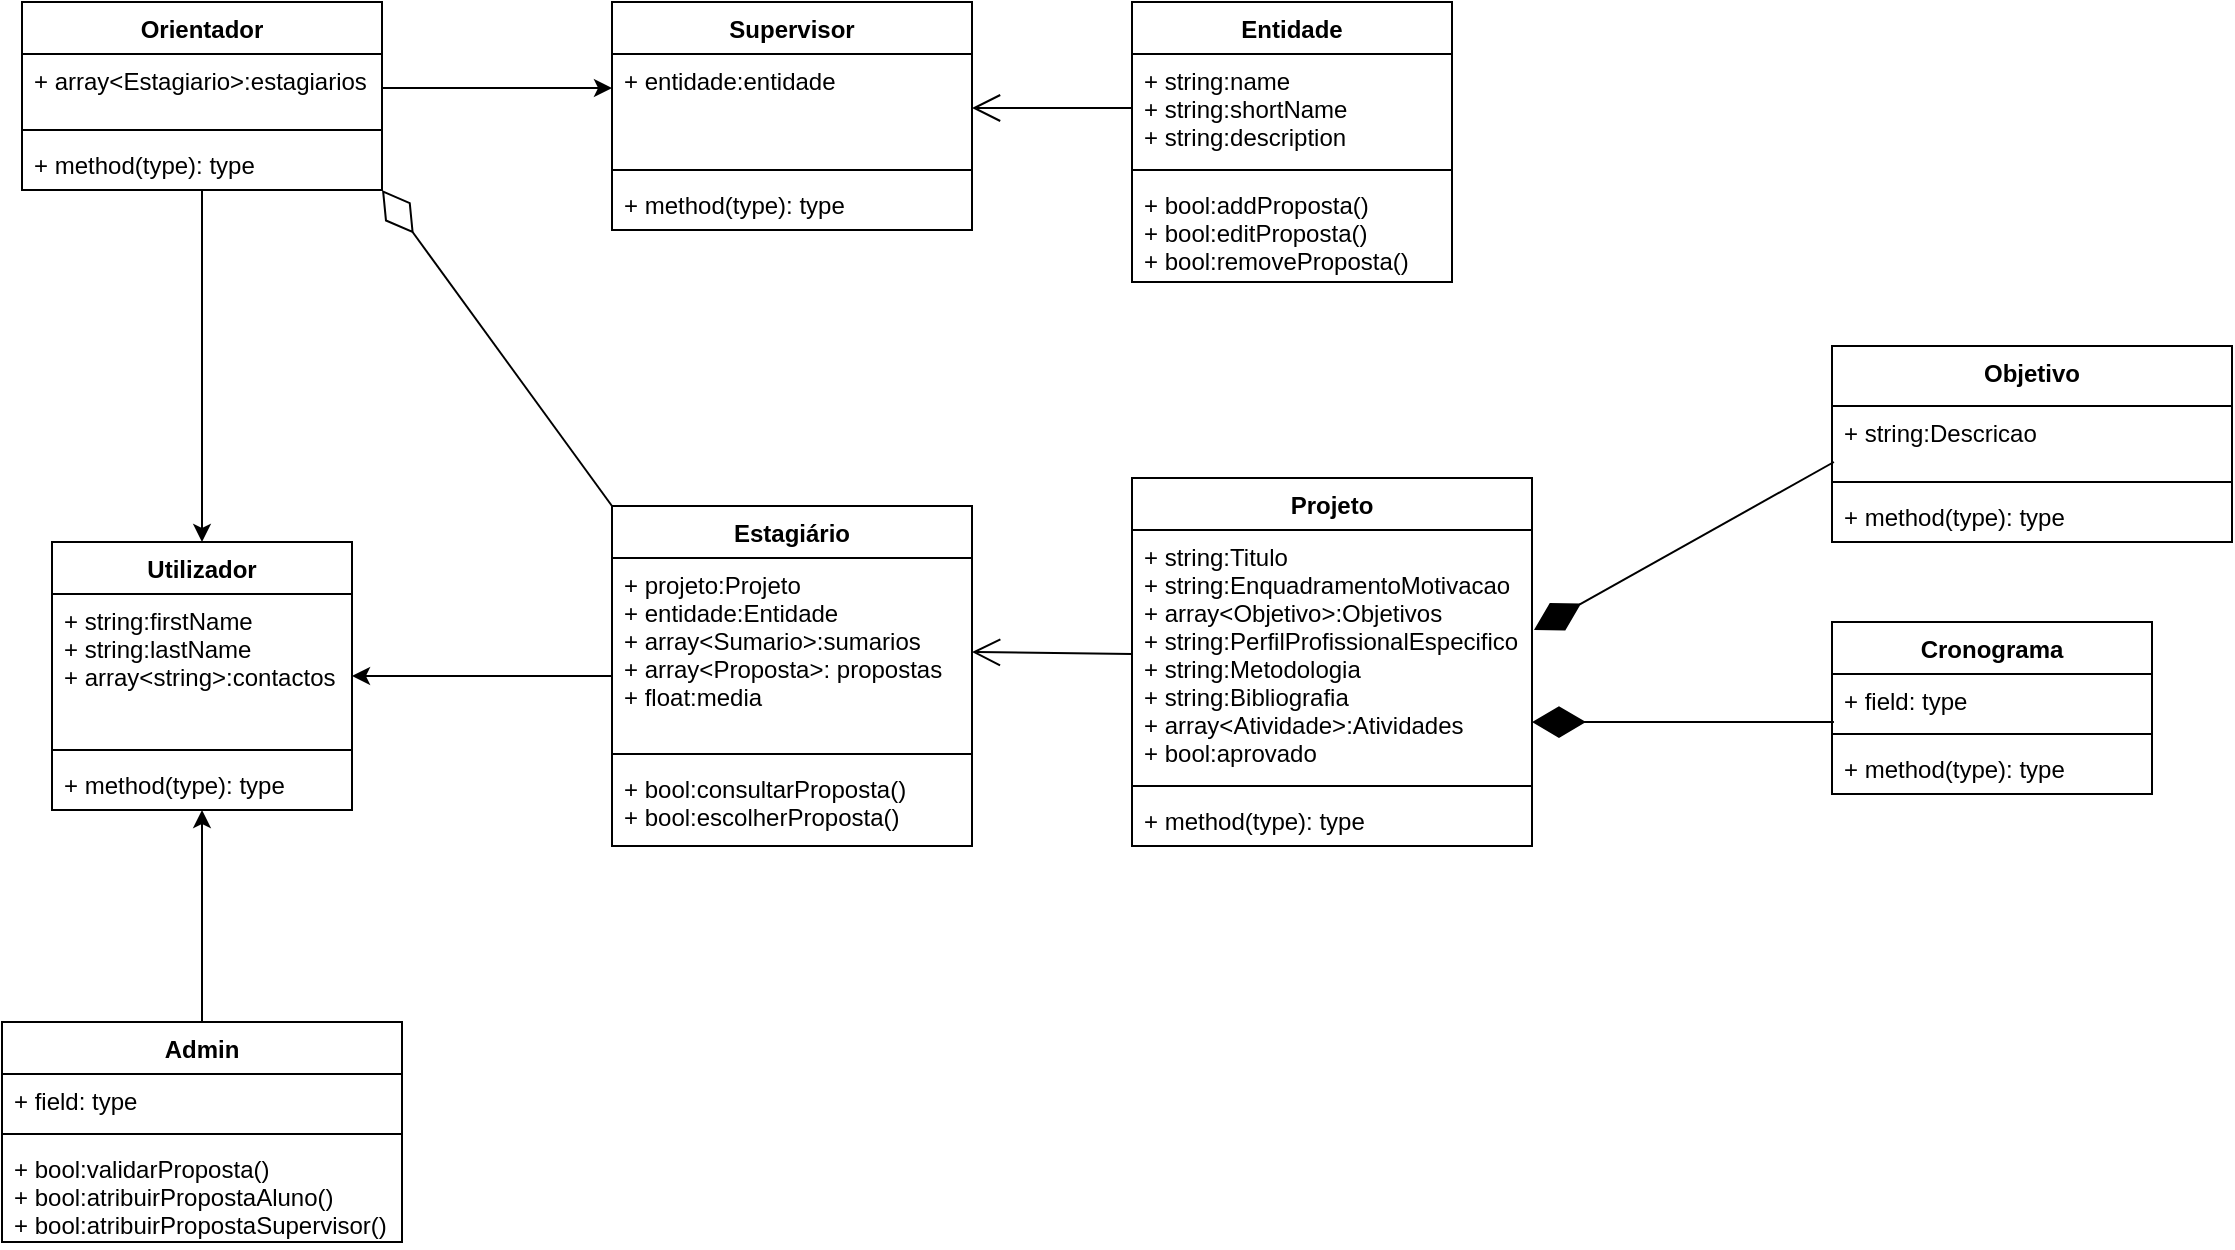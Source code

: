 <mxfile version="14.2.7" type="device"><diagram id="UTzRrUBdHlpDAepOmbyG" name="Page-1"><mxGraphModel dx="1422" dy="763" grid="1" gridSize="10" guides="1" tooltips="1" connect="1" arrows="1" fold="1" page="1" pageScale="1" pageWidth="827" pageHeight="1169" math="0" shadow="0"><root><mxCell id="0"/><mxCell id="1" parent="0"/><mxCell id="HbkX1wtmfrWM2JTnb59R-1" value="Utilizador" style="swimlane;fontStyle=1;align=center;verticalAlign=top;childLayout=stackLayout;horizontal=1;startSize=26;horizontalStack=0;resizeParent=1;resizeParentMax=0;resizeLast=0;collapsible=1;marginBottom=0;" parent="1" vertex="1"><mxGeometry x="70" y="390" width="150" height="134" as="geometry"/></mxCell><mxCell id="HbkX1wtmfrWM2JTnb59R-2" value="+ string:firstName&#xA;+ string:lastName&#xA;+ array&lt;string&gt;:contactos&#xA;&#xA;" style="text;strokeColor=none;fillColor=none;align=left;verticalAlign=top;spacingLeft=4;spacingRight=4;overflow=hidden;rotatable=0;points=[[0,0.5],[1,0.5]];portConstraint=eastwest;" parent="HbkX1wtmfrWM2JTnb59R-1" vertex="1"><mxGeometry y="26" width="150" height="74" as="geometry"/></mxCell><mxCell id="HbkX1wtmfrWM2JTnb59R-3" value="" style="line;strokeWidth=1;fillColor=none;align=left;verticalAlign=middle;spacingTop=-1;spacingLeft=3;spacingRight=3;rotatable=0;labelPosition=right;points=[];portConstraint=eastwest;" parent="HbkX1wtmfrWM2JTnb59R-1" vertex="1"><mxGeometry y="100" width="150" height="8" as="geometry"/></mxCell><mxCell id="HbkX1wtmfrWM2JTnb59R-4" value="+ method(type): type" style="text;strokeColor=none;fillColor=none;align=left;verticalAlign=top;spacingLeft=4;spacingRight=4;overflow=hidden;rotatable=0;points=[[0,0.5],[1,0.5]];portConstraint=eastwest;" parent="HbkX1wtmfrWM2JTnb59R-1" vertex="1"><mxGeometry y="108" width="150" height="26" as="geometry"/></mxCell><mxCell id="484Vqte_0aY-zLC1-yI5-13" style="edgeStyle=orthogonalEdgeStyle;rounded=0;orthogonalLoop=1;jettySize=auto;html=1;exitX=0.5;exitY=1;exitDx=0;exitDy=0;entryX=0.5;entryY=0;entryDx=0;entryDy=0;" parent="1" source="HbkX1wtmfrWM2JTnb59R-18" target="HbkX1wtmfrWM2JTnb59R-1" edge="1"><mxGeometry relative="1" as="geometry"/></mxCell><mxCell id="HbkX1wtmfrWM2JTnb59R-18" value="Orientador" style="swimlane;fontStyle=1;align=center;verticalAlign=top;childLayout=stackLayout;horizontal=1;startSize=26;horizontalStack=0;resizeParent=1;resizeParentMax=0;resizeLast=0;collapsible=1;marginBottom=0;" parent="1" vertex="1"><mxGeometry x="55" y="120" width="180" height="94" as="geometry"/></mxCell><mxCell id="HbkX1wtmfrWM2JTnb59R-19" value="+ array&lt;Estagiario&gt;:estagiarios" style="text;strokeColor=none;fillColor=none;align=left;verticalAlign=top;spacingLeft=4;spacingRight=4;overflow=hidden;rotatable=0;points=[[0,0.5],[1,0.5]];portConstraint=eastwest;" parent="HbkX1wtmfrWM2JTnb59R-18" vertex="1"><mxGeometry y="26" width="180" height="34" as="geometry"/></mxCell><mxCell id="HbkX1wtmfrWM2JTnb59R-20" value="" style="line;strokeWidth=1;fillColor=none;align=left;verticalAlign=middle;spacingTop=-1;spacingLeft=3;spacingRight=3;rotatable=0;labelPosition=right;points=[];portConstraint=eastwest;" parent="HbkX1wtmfrWM2JTnb59R-18" vertex="1"><mxGeometry y="60" width="180" height="8" as="geometry"/></mxCell><mxCell id="HbkX1wtmfrWM2JTnb59R-21" value="+ method(type): type" style="text;strokeColor=none;fillColor=none;align=left;verticalAlign=top;spacingLeft=4;spacingRight=4;overflow=hidden;rotatable=0;points=[[0,0.5],[1,0.5]];portConstraint=eastwest;" parent="HbkX1wtmfrWM2JTnb59R-18" vertex="1"><mxGeometry y="68" width="180" height="26" as="geometry"/></mxCell><mxCell id="484Vqte_0aY-zLC1-yI5-17" style="edgeStyle=orthogonalEdgeStyle;rounded=0;orthogonalLoop=1;jettySize=auto;html=1;entryX=0.5;entryY=1;entryDx=0;entryDy=0;" parent="1" source="484Vqte_0aY-zLC1-yI5-1" target="HbkX1wtmfrWM2JTnb59R-1" edge="1"><mxGeometry relative="1" as="geometry"/></mxCell><mxCell id="484Vqte_0aY-zLC1-yI5-1" value="Admin" style="swimlane;fontStyle=1;align=center;verticalAlign=top;childLayout=stackLayout;horizontal=1;startSize=26;horizontalStack=0;resizeParent=1;resizeParentMax=0;resizeLast=0;collapsible=1;marginBottom=0;" parent="1" vertex="1"><mxGeometry x="45" y="630" width="200" height="110" as="geometry"/></mxCell><mxCell id="484Vqte_0aY-zLC1-yI5-2" value="+ field: type" style="text;strokeColor=none;fillColor=none;align=left;verticalAlign=top;spacingLeft=4;spacingRight=4;overflow=hidden;rotatable=0;points=[[0,0.5],[1,0.5]];portConstraint=eastwest;" parent="484Vqte_0aY-zLC1-yI5-1" vertex="1"><mxGeometry y="26" width="200" height="26" as="geometry"/></mxCell><mxCell id="484Vqte_0aY-zLC1-yI5-3" value="" style="line;strokeWidth=1;fillColor=none;align=left;verticalAlign=middle;spacingTop=-1;spacingLeft=3;spacingRight=3;rotatable=0;labelPosition=right;points=[];portConstraint=eastwest;" parent="484Vqte_0aY-zLC1-yI5-1" vertex="1"><mxGeometry y="52" width="200" height="8" as="geometry"/></mxCell><mxCell id="484Vqte_0aY-zLC1-yI5-4" value="+ bool:validarProposta()&#xA;+ bool:atribuirPropostaAluno()&#xA;+ bool:atribuirPropostaSupervisor()" style="text;strokeColor=none;fillColor=none;align=left;verticalAlign=top;spacingLeft=4;spacingRight=4;overflow=hidden;rotatable=0;points=[[0,0.5],[1,0.5]];portConstraint=eastwest;" parent="484Vqte_0aY-zLC1-yI5-1" vertex="1"><mxGeometry y="60" width="200" height="50" as="geometry"/></mxCell><mxCell id="484Vqte_0aY-zLC1-yI5-15" style="edgeStyle=orthogonalEdgeStyle;rounded=0;orthogonalLoop=1;jettySize=auto;html=1;" parent="1" source="HbkX1wtmfrWM2JTnb59R-19" target="HbkX1wtmfrWM2JTnb59R-40" edge="1"><mxGeometry relative="1" as="geometry"><Array as="points"><mxPoint x="320" y="163"/><mxPoint x="320" y="163"/></Array></mxGeometry></mxCell><mxCell id="HbkX1wtmfrWM2JTnb59R-22" value="Entidade" style="swimlane;fontStyle=1;align=center;verticalAlign=top;childLayout=stackLayout;horizontal=1;startSize=26;horizontalStack=0;resizeParent=1;resizeParentMax=0;resizeLast=0;collapsible=1;marginBottom=0;" parent="1" vertex="1"><mxGeometry x="610" y="120" width="160" height="140" as="geometry"/></mxCell><mxCell id="HbkX1wtmfrWM2JTnb59R-23" value="+ string:name&#xA;+ string:shortName&#xA;+ string:description" style="text;strokeColor=none;fillColor=none;align=left;verticalAlign=top;spacingLeft=4;spacingRight=4;overflow=hidden;rotatable=0;points=[[0,0.5],[1,0.5]];portConstraint=eastwest;" parent="HbkX1wtmfrWM2JTnb59R-22" vertex="1"><mxGeometry y="26" width="160" height="54" as="geometry"/></mxCell><mxCell id="HbkX1wtmfrWM2JTnb59R-24" value="" style="line;strokeWidth=1;fillColor=none;align=left;verticalAlign=middle;spacingTop=-1;spacingLeft=3;spacingRight=3;rotatable=0;labelPosition=right;points=[];portConstraint=eastwest;" parent="HbkX1wtmfrWM2JTnb59R-22" vertex="1"><mxGeometry y="80" width="160" height="8" as="geometry"/></mxCell><mxCell id="HbkX1wtmfrWM2JTnb59R-25" value="+ bool:addProposta()&#xA;+ bool:editProposta()&#xA;+ bool:removeProposta()" style="text;strokeColor=none;fillColor=none;align=left;verticalAlign=top;spacingLeft=4;spacingRight=4;overflow=hidden;rotatable=0;points=[[0,0.5],[1,0.5]];portConstraint=eastwest;" parent="HbkX1wtmfrWM2JTnb59R-22" vertex="1"><mxGeometry y="88" width="160" height="52" as="geometry"/></mxCell><mxCell id="484Vqte_0aY-zLC1-yI5-16" value="" style="endArrow=open;endFill=1;endSize=12;html=1;exitX=0;exitY=0.5;exitDx=0;exitDy=0;entryX=1;entryY=0.5;entryDx=0;entryDy=0;" parent="1" source="HbkX1wtmfrWM2JTnb59R-23" target="HbkX1wtmfrWM2JTnb59R-40" edge="1"><mxGeometry width="160" relative="1" as="geometry"><mxPoint x="410" y="390" as="sourcePoint"/><mxPoint x="570" y="390" as="targetPoint"/></mxGeometry></mxCell><mxCell id="HbkX1wtmfrWM2JTnb59R-39" value="Supervisor" style="swimlane;fontStyle=1;align=center;verticalAlign=top;childLayout=stackLayout;horizontal=1;startSize=26;horizontalStack=0;resizeParent=1;resizeParentMax=0;resizeLast=0;collapsible=1;marginBottom=0;" parent="1" vertex="1"><mxGeometry x="350" y="120" width="180" height="114" as="geometry"/></mxCell><mxCell id="HbkX1wtmfrWM2JTnb59R-40" value="+ entidade:entidade&#xA;" style="text;strokeColor=none;fillColor=none;align=left;verticalAlign=top;spacingLeft=4;spacingRight=4;overflow=hidden;rotatable=0;points=[[0,0.5],[1,0.5]];portConstraint=eastwest;" parent="HbkX1wtmfrWM2JTnb59R-39" vertex="1"><mxGeometry y="26" width="180" height="54" as="geometry"/></mxCell><mxCell id="HbkX1wtmfrWM2JTnb59R-41" value="" style="line;strokeWidth=1;fillColor=none;align=left;verticalAlign=middle;spacingTop=-1;spacingLeft=3;spacingRight=3;rotatable=0;labelPosition=right;points=[];portConstraint=eastwest;" parent="HbkX1wtmfrWM2JTnb59R-39" vertex="1"><mxGeometry y="80" width="180" height="8" as="geometry"/></mxCell><mxCell id="HbkX1wtmfrWM2JTnb59R-42" value="+ method(type): type" style="text;strokeColor=none;fillColor=none;align=left;verticalAlign=top;spacingLeft=4;spacingRight=4;overflow=hidden;rotatable=0;points=[[0,0.5],[1,0.5]];portConstraint=eastwest;" parent="HbkX1wtmfrWM2JTnb59R-39" vertex="1"><mxGeometry y="88" width="180" height="26" as="geometry"/></mxCell><mxCell id="484Vqte_0aY-zLC1-yI5-18" style="edgeStyle=orthogonalEdgeStyle;rounded=0;orthogonalLoop=1;jettySize=auto;html=1;exitX=0;exitY=0.5;exitDx=0;exitDy=0;entryX=1;entryY=0.5;entryDx=0;entryDy=0;" parent="1" source="HbkX1wtmfrWM2JTnb59R-14" target="HbkX1wtmfrWM2JTnb59R-1" edge="1"><mxGeometry relative="1" as="geometry"/></mxCell><mxCell id="HbkX1wtmfrWM2JTnb59R-14" value="Estagiário" style="swimlane;fontStyle=1;align=center;verticalAlign=top;childLayout=stackLayout;horizontal=1;startSize=26;horizontalStack=0;resizeParent=1;resizeParentMax=0;resizeLast=0;collapsible=1;marginBottom=0;" parent="1" vertex="1"><mxGeometry x="350" y="372" width="180" height="170" as="geometry"/></mxCell><mxCell id="HbkX1wtmfrWM2JTnb59R-15" value="+ projeto:Projeto&#xA;+ entidade:Entidade&#xA;+ array&lt;Sumario&gt;:sumarios&#xA;+ array&lt;Proposta&gt;: propostas&#xA;+ float:media" style="text;strokeColor=none;fillColor=none;align=left;verticalAlign=top;spacingLeft=4;spacingRight=4;overflow=hidden;rotatable=0;points=[[0,0.5],[1,0.5]];portConstraint=eastwest;" parent="HbkX1wtmfrWM2JTnb59R-14" vertex="1"><mxGeometry y="26" width="180" height="94" as="geometry"/></mxCell><mxCell id="HbkX1wtmfrWM2JTnb59R-16" value="" style="line;strokeWidth=1;fillColor=none;align=left;verticalAlign=middle;spacingTop=-1;spacingLeft=3;spacingRight=3;rotatable=0;labelPosition=right;points=[];portConstraint=eastwest;" parent="HbkX1wtmfrWM2JTnb59R-14" vertex="1"><mxGeometry y="120" width="180" height="8" as="geometry"/></mxCell><mxCell id="HbkX1wtmfrWM2JTnb59R-17" value="+ bool:consultarProposta()&#xA;+ bool:escolherProposta()" style="text;strokeColor=none;fillColor=none;align=left;verticalAlign=top;spacingLeft=4;spacingRight=4;overflow=hidden;rotatable=0;points=[[0,0.5],[1,0.5]];portConstraint=eastwest;" parent="HbkX1wtmfrWM2JTnb59R-14" vertex="1"><mxGeometry y="128" width="180" height="42" as="geometry"/></mxCell><mxCell id="HbkX1wtmfrWM2JTnb59R-5" value="Projeto" style="swimlane;fontStyle=1;align=center;verticalAlign=top;childLayout=stackLayout;horizontal=1;startSize=26;horizontalStack=0;resizeParent=1;resizeParentMax=0;resizeLast=0;collapsible=1;marginBottom=0;" parent="1" vertex="1"><mxGeometry x="610" y="358" width="200" height="184" as="geometry"/></mxCell><mxCell id="HbkX1wtmfrWM2JTnb59R-6" value="+ string:Titulo&#xA;+ string:EnquadramentoMotivacao&#xA;+ array&lt;Objetivo&gt;:Objetivos&#xA;+ string:PerfilProfissionalEspecifico&#xA;+ string:Metodologia&#xA;+ string:Bibliografia&#xA;+ array&lt;Atividade&gt;:Atividades&#xA;+ bool:aprovado&#xA;" style="text;strokeColor=none;fillColor=none;align=left;verticalAlign=top;spacingLeft=4;spacingRight=4;overflow=hidden;rotatable=0;points=[[0,0.5],[1,0.5]];portConstraint=eastwest;" parent="HbkX1wtmfrWM2JTnb59R-5" vertex="1"><mxGeometry y="26" width="200" height="124" as="geometry"/></mxCell><mxCell id="HbkX1wtmfrWM2JTnb59R-7" value="" style="line;strokeWidth=1;fillColor=none;align=left;verticalAlign=middle;spacingTop=-1;spacingLeft=3;spacingRight=3;rotatable=0;labelPosition=right;points=[];portConstraint=eastwest;" parent="HbkX1wtmfrWM2JTnb59R-5" vertex="1"><mxGeometry y="150" width="200" height="8" as="geometry"/></mxCell><mxCell id="HbkX1wtmfrWM2JTnb59R-8" value="+ method(type): type" style="text;strokeColor=none;fillColor=none;align=left;verticalAlign=top;spacingLeft=4;spacingRight=4;overflow=hidden;rotatable=0;points=[[0,0.5],[1,0.5]];portConstraint=eastwest;" parent="HbkX1wtmfrWM2JTnb59R-5" vertex="1"><mxGeometry y="158" width="200" height="26" as="geometry"/></mxCell><mxCell id="484Vqte_0aY-zLC1-yI5-19" value="" style="endArrow=open;endFill=1;endSize=12;html=1;exitX=0;exitY=0.5;exitDx=0;exitDy=0;entryX=1;entryY=0.5;entryDx=0;entryDy=0;" parent="1" source="HbkX1wtmfrWM2JTnb59R-6" target="HbkX1wtmfrWM2JTnb59R-15" edge="1"><mxGeometry width="160" relative="1" as="geometry"><mxPoint x="790" y="480" as="sourcePoint"/><mxPoint x="950" y="480" as="targetPoint"/></mxGeometry></mxCell><mxCell id="HbkX1wtmfrWM2JTnb59R-26" value="Objetivo" style="swimlane;fontStyle=1;align=center;verticalAlign=top;childLayout=stackLayout;horizontal=1;startSize=30;horizontalStack=0;resizeParent=1;resizeParentMax=0;resizeLast=0;collapsible=1;marginBottom=0;" parent="1" vertex="1"><mxGeometry x="960" y="292" width="200" height="98" as="geometry"/></mxCell><mxCell id="HbkX1wtmfrWM2JTnb59R-27" value="+ string:Descricao&#xA;" style="text;strokeColor=none;fillColor=none;align=left;verticalAlign=top;spacingLeft=4;spacingRight=4;overflow=hidden;rotatable=0;points=[[0,0.5],[1,0.5]];portConstraint=eastwest;" parent="HbkX1wtmfrWM2JTnb59R-26" vertex="1"><mxGeometry y="30" width="200" height="34" as="geometry"/></mxCell><mxCell id="HbkX1wtmfrWM2JTnb59R-28" value="" style="line;strokeWidth=1;fillColor=none;align=left;verticalAlign=middle;spacingTop=-1;spacingLeft=3;spacingRight=3;rotatable=0;labelPosition=right;points=[];portConstraint=eastwest;" parent="HbkX1wtmfrWM2JTnb59R-26" vertex="1"><mxGeometry y="64" width="200" height="8" as="geometry"/></mxCell><mxCell id="HbkX1wtmfrWM2JTnb59R-29" value="+ method(type): type" style="text;strokeColor=none;fillColor=none;align=left;verticalAlign=top;spacingLeft=4;spacingRight=4;overflow=hidden;rotatable=0;points=[[0,0.5],[1,0.5]];portConstraint=eastwest;" parent="HbkX1wtmfrWM2JTnb59R-26" vertex="1"><mxGeometry y="72" width="200" height="26" as="geometry"/></mxCell><mxCell id="484Vqte_0aY-zLC1-yI5-24" value="" style="endArrow=diamondThin;endFill=0;endSize=24;html=1;entryX=1;entryY=1;entryDx=0;entryDy=0;exitX=0;exitY=0;exitDx=0;exitDy=0;" parent="1" source="HbkX1wtmfrWM2JTnb59R-14" target="HbkX1wtmfrWM2JTnb59R-18" edge="1"><mxGeometry width="160" relative="1" as="geometry"><mxPoint x="700" y="400" as="sourcePoint"/><mxPoint x="860" y="400" as="targetPoint"/></mxGeometry></mxCell><mxCell id="_Y9MNjo3REweXl93o-yV-7" value="Cronograma" style="swimlane;fontStyle=1;align=center;verticalAlign=top;childLayout=stackLayout;horizontal=1;startSize=26;horizontalStack=0;resizeParent=1;resizeParentMax=0;resizeLast=0;collapsible=1;marginBottom=0;" parent="1" vertex="1"><mxGeometry x="960" y="430" width="160" height="86" as="geometry"/></mxCell><mxCell id="_Y9MNjo3REweXl93o-yV-8" value="+ field: type" style="text;strokeColor=none;fillColor=none;align=left;verticalAlign=top;spacingLeft=4;spacingRight=4;overflow=hidden;rotatable=0;points=[[0,0.5],[1,0.5]];portConstraint=eastwest;" parent="_Y9MNjo3REweXl93o-yV-7" vertex="1"><mxGeometry y="26" width="160" height="26" as="geometry"/></mxCell><mxCell id="_Y9MNjo3REweXl93o-yV-9" value="" style="line;strokeWidth=1;fillColor=none;align=left;verticalAlign=middle;spacingTop=-1;spacingLeft=3;spacingRight=3;rotatable=0;labelPosition=right;points=[];portConstraint=eastwest;" parent="_Y9MNjo3REweXl93o-yV-7" vertex="1"><mxGeometry y="52" width="160" height="8" as="geometry"/></mxCell><mxCell id="_Y9MNjo3REweXl93o-yV-10" value="+ method(type): type" style="text;strokeColor=none;fillColor=none;align=left;verticalAlign=top;spacingLeft=4;spacingRight=4;overflow=hidden;rotatable=0;points=[[0,0.5],[1,0.5]];portConstraint=eastwest;" parent="_Y9MNjo3REweXl93o-yV-7" vertex="1"><mxGeometry y="60" width="160" height="26" as="geometry"/></mxCell><mxCell id="E5fywX1vE359T4CWGSiY-1" value="" style="endArrow=diamondThin;endFill=1;endSize=24;html=1;entryX=1;entryY=0.976;entryDx=0;entryDy=0;entryPerimeter=0;exitX=0.006;exitY=0.923;exitDx=0;exitDy=0;exitPerimeter=0;" parent="1" source="_Y9MNjo3REweXl93o-yV-8" edge="1"><mxGeometry width="160" relative="1" as="geometry"><mxPoint x="970" y="604" as="sourcePoint"/><mxPoint x="810" y="480.024" as="targetPoint"/><Array as="points"><mxPoint x="860" y="480"/></Array></mxGeometry></mxCell><mxCell id="r8humelKKZTn6ag4jBME-1" value="" style="endArrow=diamondThin;endFill=1;endSize=24;html=1;entryX=1.005;entryY=0.403;entryDx=0;entryDy=0;entryPerimeter=0;exitX=0.006;exitY=0.923;exitDx=0;exitDy=0;exitPerimeter=0;" parent="1" target="HbkX1wtmfrWM2JTnb59R-6" edge="1"><mxGeometry width="160" relative="1" as="geometry"><mxPoint x="960.96" y="349.998" as="sourcePoint"/><mxPoint x="810" y="350.024" as="targetPoint"/><Array as="points"/></mxGeometry></mxCell></root></mxGraphModel></diagram></mxfile>